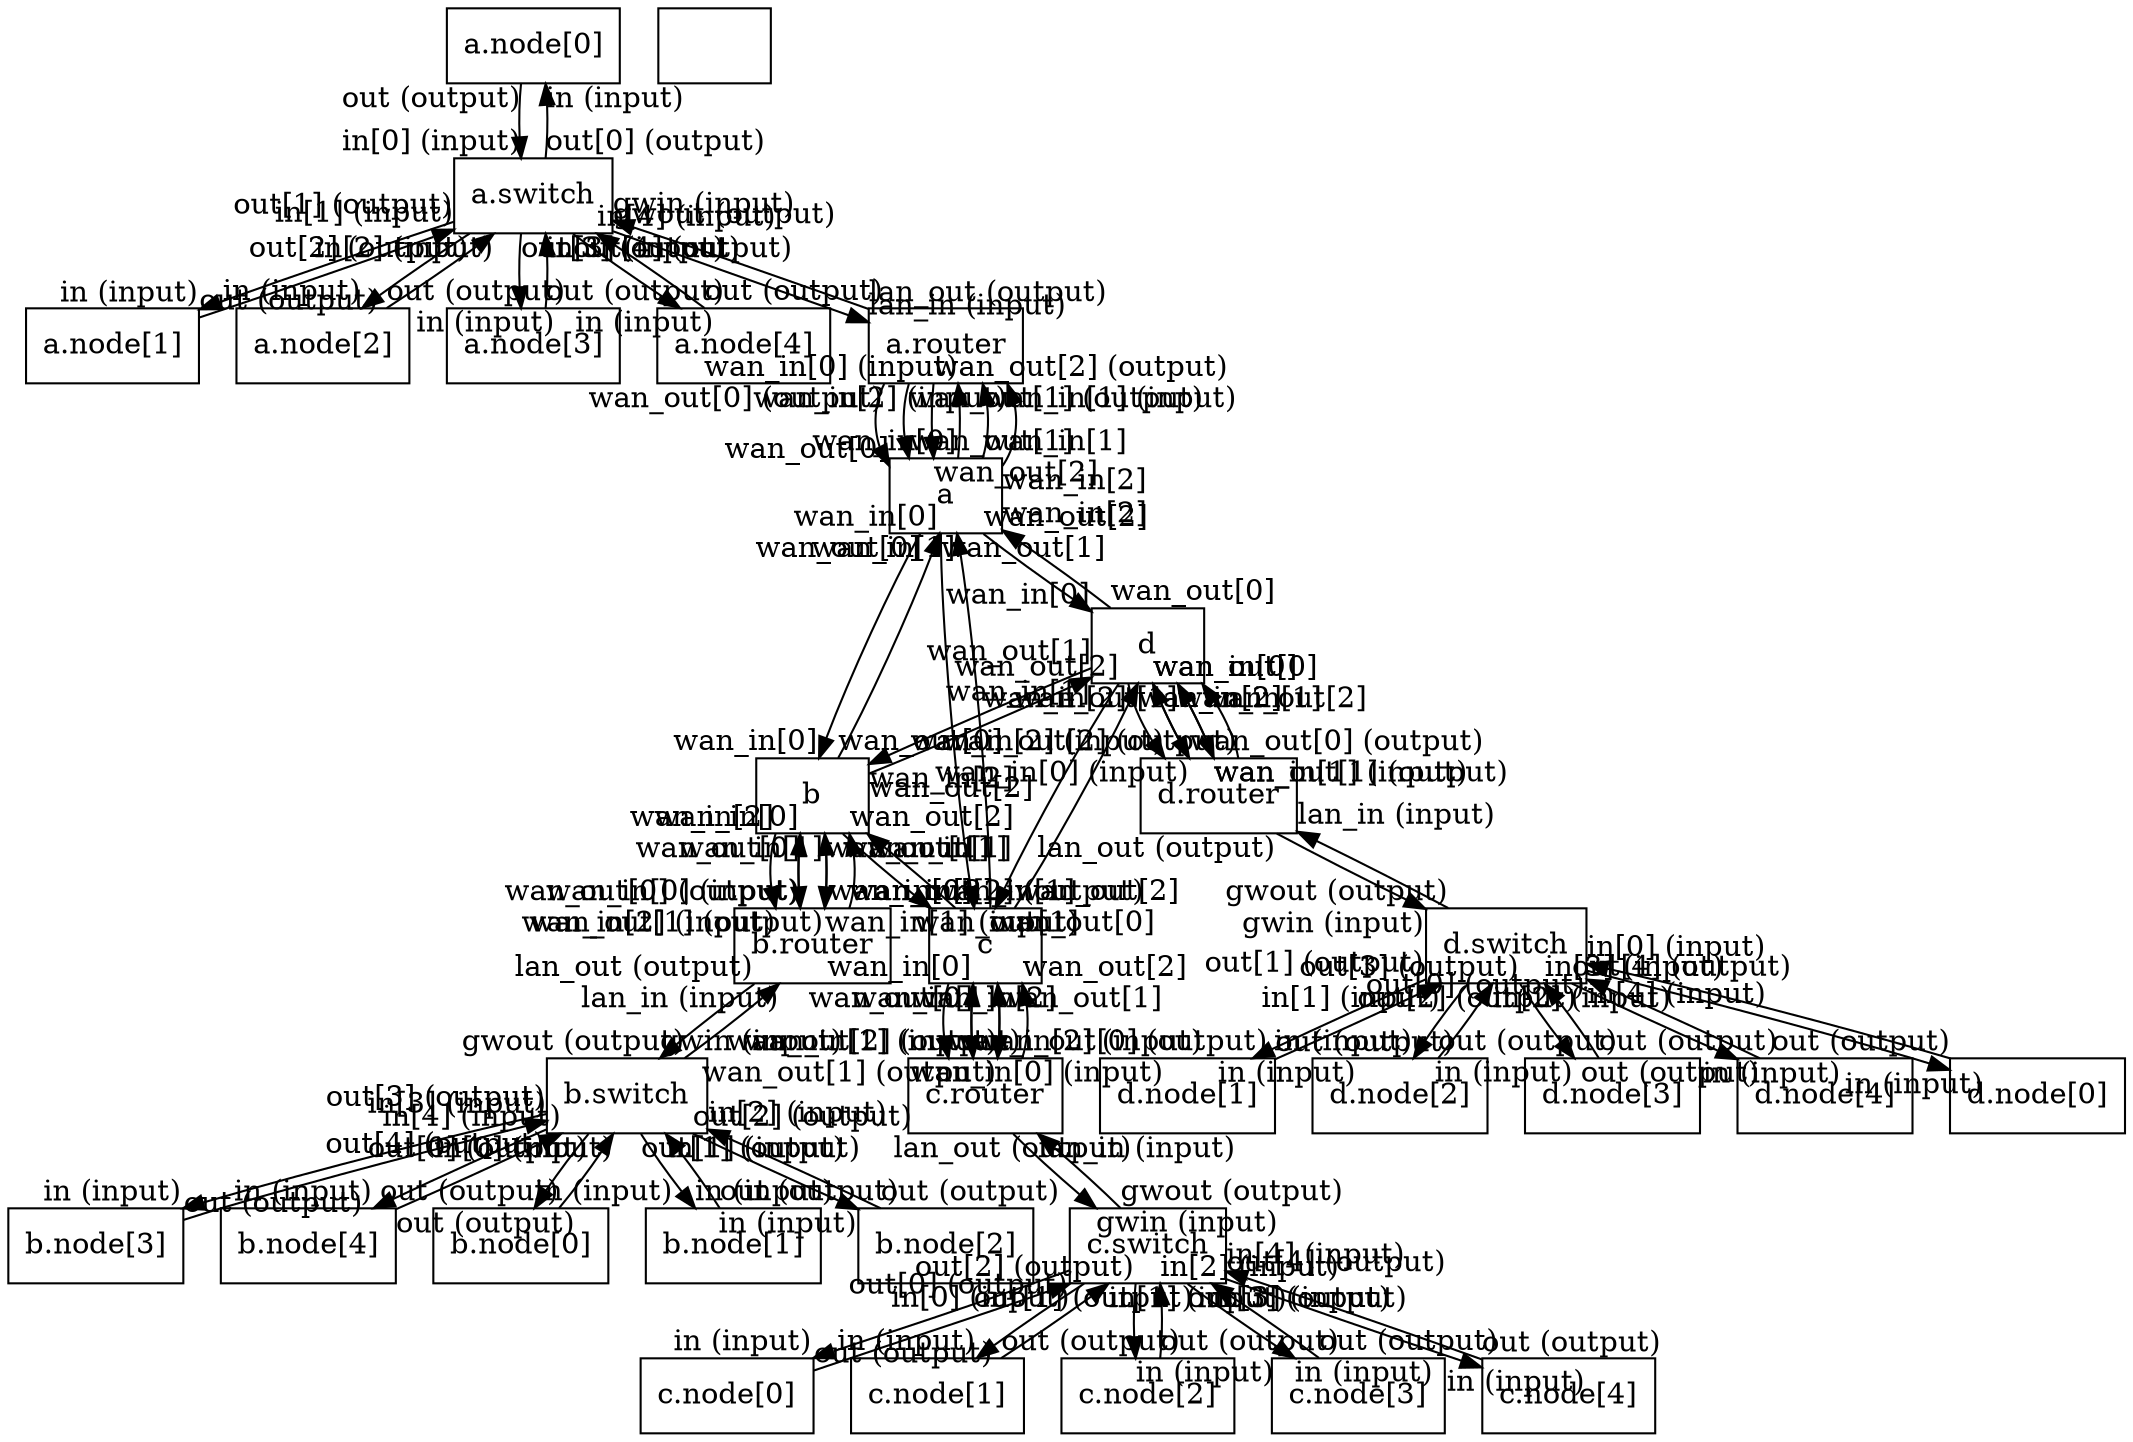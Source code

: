 digraph D {
    "a.node[0]" [shape=box]
    "a.node[1]" [shape=box]
    "a.node[2]" [shape=box]
    "a.node[3]" [shape=box]
    "a.node[4]" [shape=box]
    "a.switch" [shape=box]
    "a.router" [shape=box]
    "a" [shape=box]
    "b.node[0]" [shape=box]
    "b.node[1]" [shape=box]
    "b.node[2]" [shape=box]
    "b.node[3]" [shape=box]
    "b.node[4]" [shape=box]
    "b.switch" [shape=box]
    "b.router" [shape=box]
    "b" [shape=box]
    "c.node[0]" [shape=box]
    "c.node[1]" [shape=box]
    "c.node[2]" [shape=box]
    "c.node[3]" [shape=box]
    "c.node[4]" [shape=box]
    "c.switch" [shape=box]
    "c.router" [shape=box]
    "c" [shape=box]
    "d.node[0]" [shape=box]
    "d.node[1]" [shape=box]
    "d.node[2]" [shape=box]
    "d.node[3]" [shape=box]
    "d.node[4]" [shape=box]
    "d.switch" [shape=box]
    "d.router" [shape=box]
    "d" [shape=box]
    "" [shape=box]

    "a.node[0]" -> "a.switch" [ headlabel="in[0] (input)"  taillabel="out (output)" ]
    "a.node[1]" -> "a.switch" [ headlabel="in[1] (input)"  taillabel="out (output)" ]
    "a.node[2]" -> "a.switch" [ headlabel="in[2] (input)"  taillabel="out (output)" ]
    "a.node[3]" -> "a.switch" [ headlabel="in[3] (input)"  taillabel="out (output)" ]
    "a.node[4]" -> "a.switch" [ headlabel="in[4] (input)"  taillabel="out (output)" ]
    "a.switch" -> "a.node[0]" [ headlabel="in (input)"  taillabel="out[0] (output)" ]
    "a.switch" -> "a.node[1]" [ headlabel="in (input)"  taillabel="out[1] (output)" ]
    "a.switch" -> "a.node[2]" [ headlabel="in (input)"  taillabel="out[2] (output)" ]
    "a.switch" -> "a.node[3]" [ headlabel="in (input)"  taillabel="out[3] (output)" ]
    "a.switch" -> "a.node[4]" [ headlabel="in (input)"  taillabel="out[4] (output)" ]
    "a.switch" -> "a.router" [ headlabel="lan_in (input)"  taillabel="gwout (output)" ]
    "a.router" -> "a.switch" [ headlabel="gwin (input)"  taillabel="lan_out (output)" ]
    "a.router" -> "a" [ headlabel="wan_out[0]"  taillabel="wan_out[0] (output)" ]
    "a.router" -> "a" [ headlabel="wan_out[1]"  taillabel="wan_out[1] (output)" ]
    "a.router" -> "a" [ headlabel="wan_out[2]"  taillabel="wan_out[2] (output)" ]
    "a" -> "a.router" [ headlabel="wan_in[0] (input)"  taillabel="wan_in[0]" ]
    "a" -> "a.router" [ headlabel="wan_in[1] (input)"  taillabel="wan_in[1]" ]
    "a" -> "a.router" [ headlabel="wan_in[2] (input)"  taillabel="wan_in[2]" ]
    "a" -> "b" [ headlabel="wan_in[0]"  taillabel="wan_out[0]" ]
    "a" -> "c" [ headlabel="wan_in[0]"  taillabel="wan_out[1]" ]
    "a" -> "d" [ headlabel="wan_in[0]"  taillabel="wan_out[2]" ]
    "b.node[0]" -> "b.switch" [ headlabel="in[0] (input)"  taillabel="out (output)" ]
    "b.node[1]" -> "b.switch" [ headlabel="in[1] (input)"  taillabel="out (output)" ]
    "b.node[2]" -> "b.switch" [ headlabel="in[2] (input)"  taillabel="out (output)" ]
    "b.node[3]" -> "b.switch" [ headlabel="in[3] (input)"  taillabel="out (output)" ]
    "b.node[4]" -> "b.switch" [ headlabel="in[4] (input)"  taillabel="out (output)" ]
    "b.switch" -> "b.node[0]" [ headlabel="in (input)"  taillabel="out[0] (output)" ]
    "b.switch" -> "b.node[1]" [ headlabel="in (input)"  taillabel="out[1] (output)" ]
    "b.switch" -> "b.node[2]" [ headlabel="in (input)"  taillabel="out[2] (output)" ]
    "b.switch" -> "b.node[3]" [ headlabel="in (input)"  taillabel="out[3] (output)" ]
    "b.switch" -> "b.node[4]" [ headlabel="in (input)"  taillabel="out[4] (output)" ]
    "b.switch" -> "b.router" [ headlabel="lan_in (input)"  taillabel="gwout (output)" ]
    "b.router" -> "b.switch" [ headlabel="gwin (input)"  taillabel="lan_out (output)" ]
    "b.router" -> "b" [ headlabel="wan_out[0]"  taillabel="wan_out[0] (output)" ]
    "b.router" -> "b" [ headlabel="wan_out[1]"  taillabel="wan_out[1] (output)" ]
    "b.router" -> "b" [ headlabel="wan_out[2]"  taillabel="wan_out[2] (output)" ]
    "b" -> "b.router" [ headlabel="wan_in[0] (input)"  taillabel="wan_in[0]" ]
    "b" -> "b.router" [ headlabel="wan_in[1] (input)"  taillabel="wan_in[1]" ]
    "b" -> "b.router" [ headlabel="wan_in[2] (input)"  taillabel="wan_in[2]" ]
    "b" -> "a" [ headlabel="wan_in[0]"  taillabel="wan_out[0]" ]
    "b" -> "c" [ headlabel="wan_in[1]"  taillabel="wan_out[1]" ]
    "b" -> "d" [ headlabel="wan_in[1]"  taillabel="wan_out[2]" ]
    "c.node[0]" -> "c.switch" [ headlabel="in[0] (input)"  taillabel="out (output)" ]
    "c.node[1]" -> "c.switch" [ headlabel="in[1] (input)"  taillabel="out (output)" ]
    "c.node[2]" -> "c.switch" [ headlabel="in[2] (input)"  taillabel="out (output)" ]
    "c.node[3]" -> "c.switch" [ headlabel="in[3] (input)"  taillabel="out (output)" ]
    "c.node[4]" -> "c.switch" [ headlabel="in[4] (input)"  taillabel="out (output)" ]
    "c.switch" -> "c.node[0]" [ headlabel="in (input)"  taillabel="out[0] (output)" ]
    "c.switch" -> "c.node[1]" [ headlabel="in (input)"  taillabel="out[1] (output)" ]
    "c.switch" -> "c.node[2]" [ headlabel="in (input)"  taillabel="out[2] (output)" ]
    "c.switch" -> "c.node[3]" [ headlabel="in (input)"  taillabel="out[3] (output)" ]
    "c.switch" -> "c.node[4]" [ headlabel="in (input)"  taillabel="out[4] (output)" ]
    "c.switch" -> "c.router" [ headlabel="lan_in (input)"  taillabel="gwout (output)" ]
    "c.router" -> "c.switch" [ headlabel="gwin (input)"  taillabel="lan_out (output)" ]
    "c.router" -> "c" [ headlabel="wan_out[0]"  taillabel="wan_out[0] (output)" ]
    "c.router" -> "c" [ headlabel="wan_out[1]"  taillabel="wan_out[1] (output)" ]
    "c.router" -> "c" [ headlabel="wan_out[2]"  taillabel="wan_out[2] (output)" ]
    "c" -> "c.router" [ headlabel="wan_in[0] (input)"  taillabel="wan_in[0]" ]
    "c" -> "c.router" [ headlabel="wan_in[1] (input)"  taillabel="wan_in[1]" ]
    "c" -> "c.router" [ headlabel="wan_in[2] (input)"  taillabel="wan_in[2]" ]
    "c" -> "a" [ headlabel="wan_in[1]"  taillabel="wan_out[0]" ]
    "c" -> "b" [ headlabel="wan_in[1]"  taillabel="wan_out[1]" ]
    "c" -> "d" [ headlabel="wan_in[2]"  taillabel="wan_out[2]" ]
    "d.node[0]" -> "d.switch" [ headlabel="in[0] (input)"  taillabel="out (output)" ]
    "d.node[1]" -> "d.switch" [ headlabel="in[1] (input)"  taillabel="out (output)" ]
    "d.node[2]" -> "d.switch" [ headlabel="in[2] (input)"  taillabel="out (output)" ]
    "d.node[3]" -> "d.switch" [ headlabel="in[3] (input)"  taillabel="out (output)" ]
    "d.node[4]" -> "d.switch" [ headlabel="in[4] (input)"  taillabel="out (output)" ]
    "d.switch" -> "d.node[0]" [ headlabel="in (input)"  taillabel="out[0] (output)" ]
    "d.switch" -> "d.node[1]" [ headlabel="in (input)"  taillabel="out[1] (output)" ]
    "d.switch" -> "d.node[2]" [ headlabel="in (input)"  taillabel="out[2] (output)" ]
    "d.switch" -> "d.node[3]" [ headlabel="in (input)"  taillabel="out[3] (output)" ]
    "d.switch" -> "d.node[4]" [ headlabel="in (input)"  taillabel="out[4] (output)" ]
    "d.switch" -> "d.router" [ headlabel="lan_in (input)"  taillabel="gwout (output)" ]
    "d.router" -> "d.switch" [ headlabel="gwin (input)"  taillabel="lan_out (output)" ]
    "d.router" -> "d" [ headlabel="wan_out[0]"  taillabel="wan_out[0] (output)" ]
    "d.router" -> "d" [ headlabel="wan_out[1]"  taillabel="wan_out[1] (output)" ]
    "d.router" -> "d" [ headlabel="wan_out[2]"  taillabel="wan_out[2] (output)" ]
    "d" -> "d.router" [ headlabel="wan_in[0] (input)"  taillabel="wan_in[0]" ]
    "d" -> "d.router" [ headlabel="wan_in[1] (input)"  taillabel="wan_in[1]" ]
    "d" -> "d.router" [ headlabel="wan_in[2] (input)"  taillabel="wan_in[2]" ]
    "d" -> "a" [ headlabel="wan_in[2]"  taillabel="wan_out[0]" ]
    "d" -> "b" [ headlabel="wan_in[2]"  taillabel="wan_out[1]" ]
    "d" -> "c" [ headlabel="wan_in[2]"  taillabel="wan_out[2]" ]

}